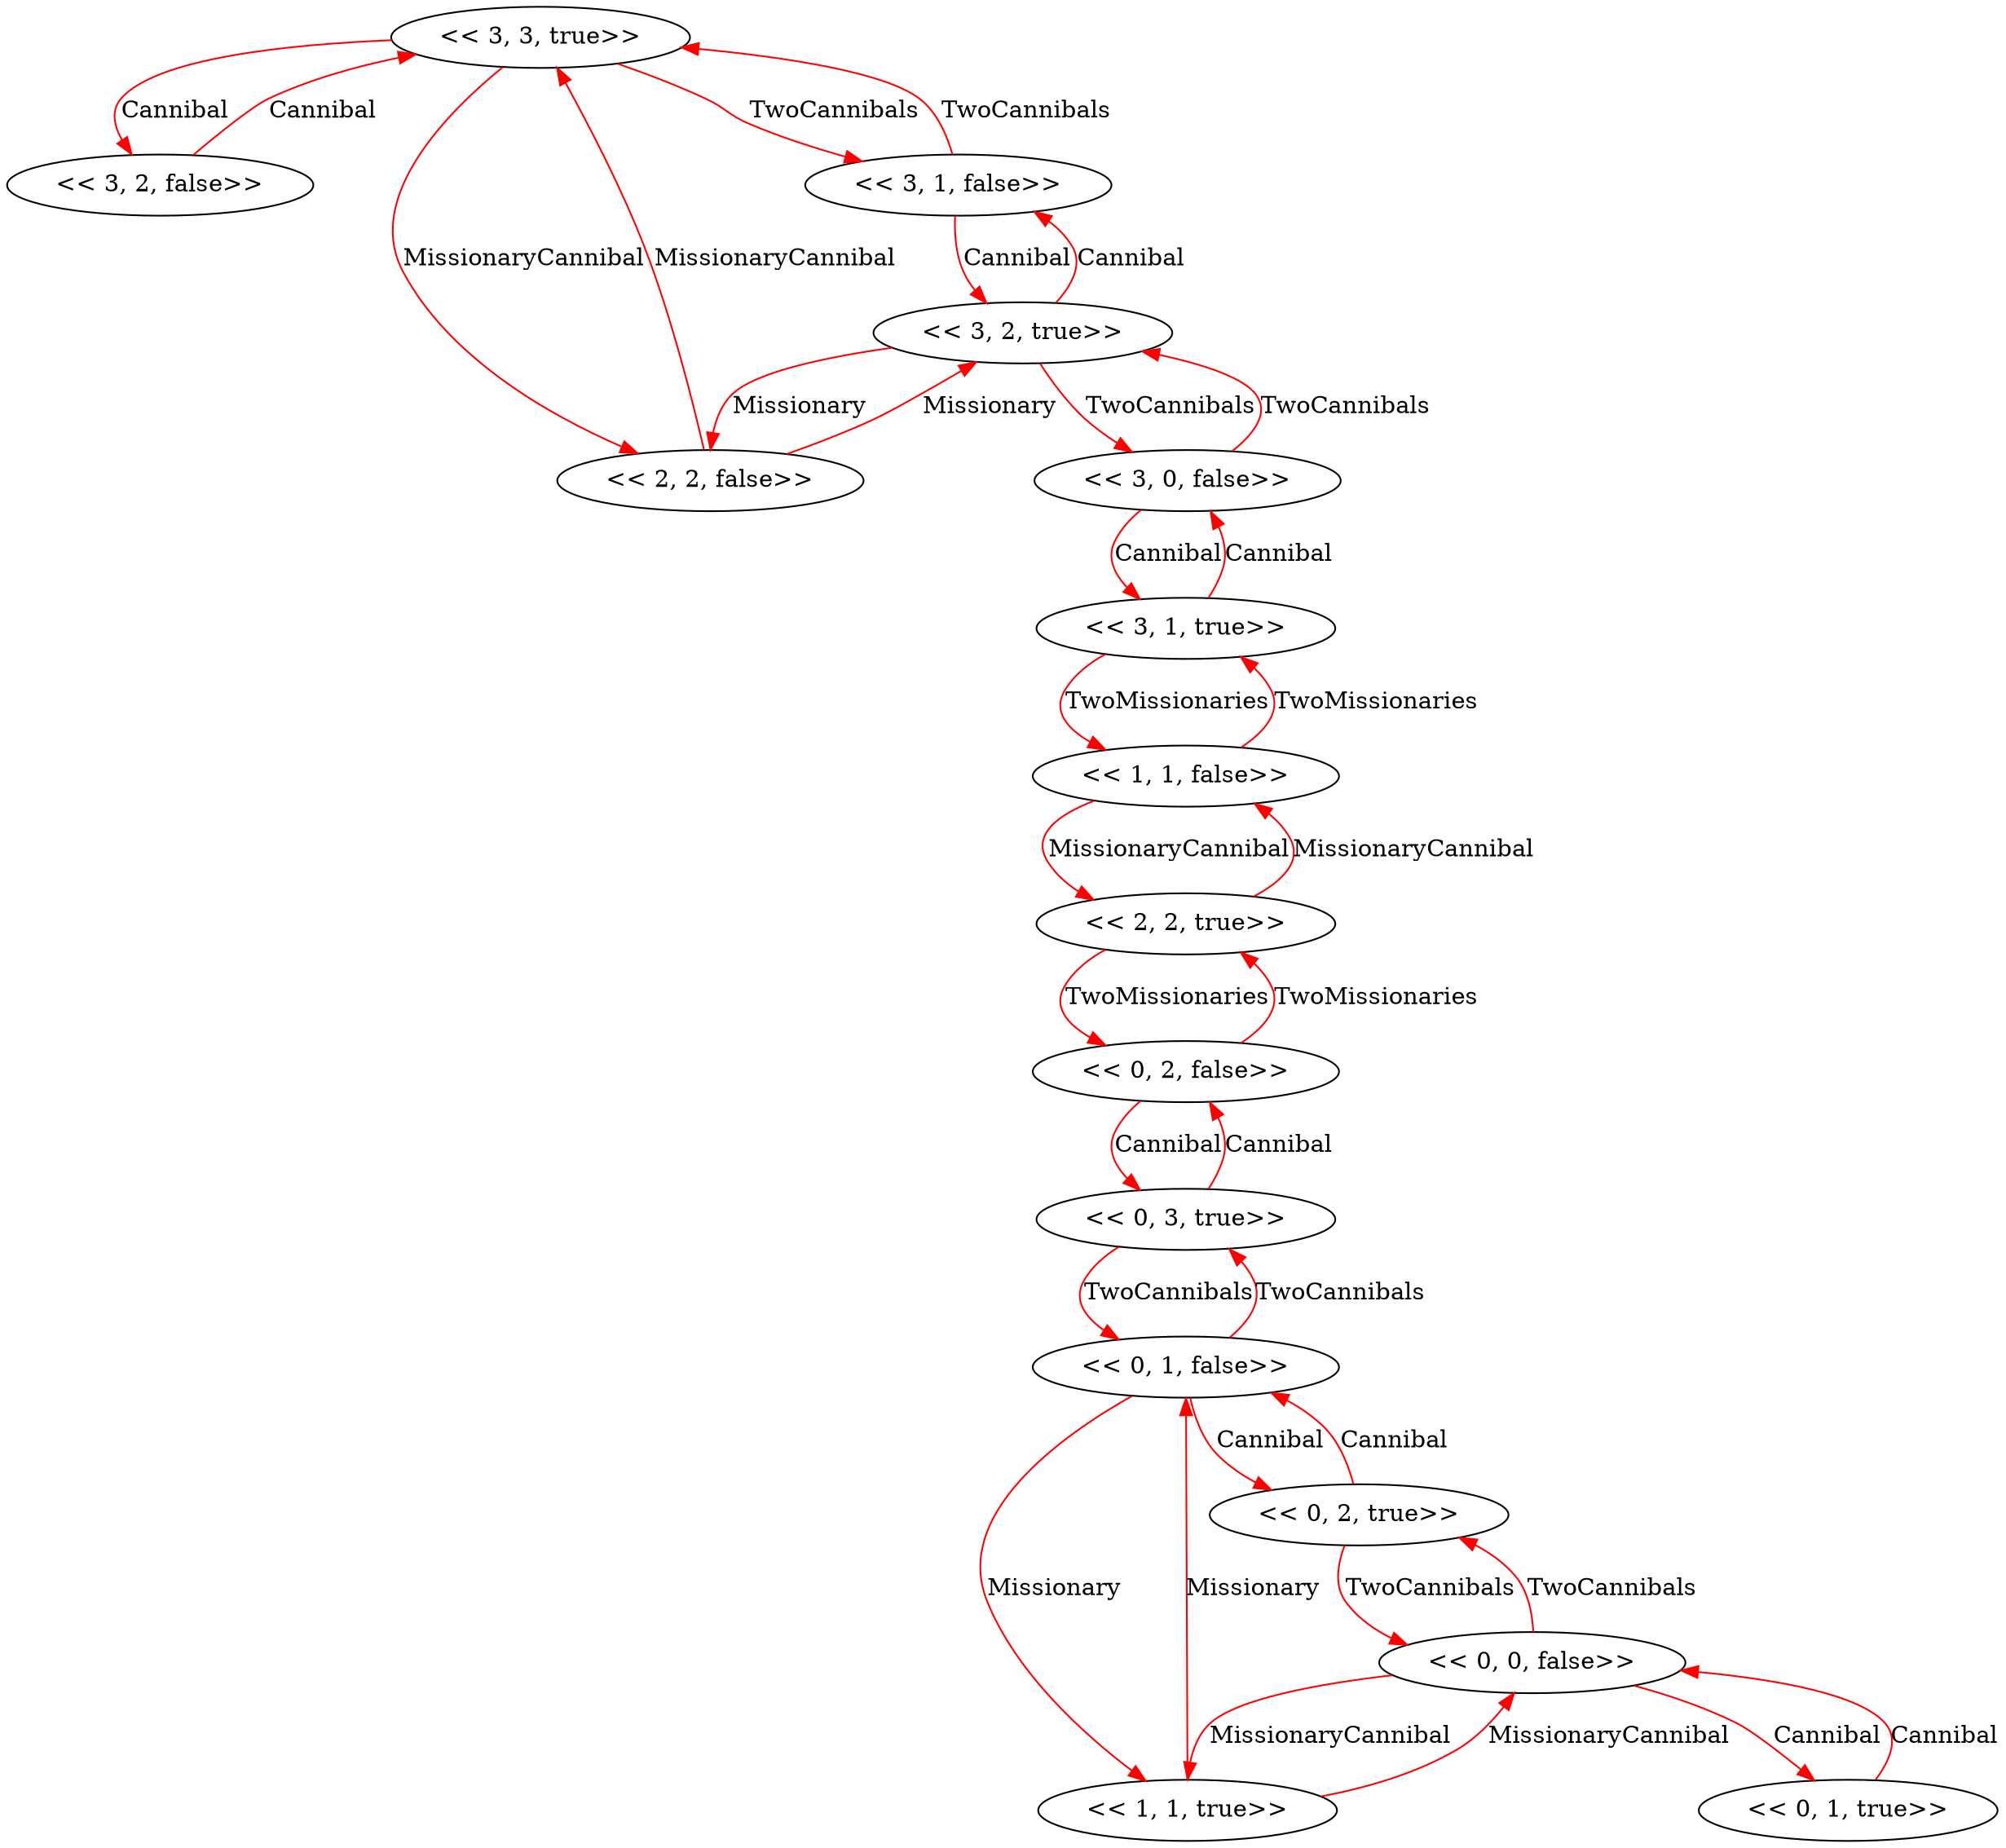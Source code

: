 digraph {
    331 [label="<< 3, 3, true>>", fillcolor=blue];
    320 [label="<< 3, 2, false>>", fillcolor=blue];
    331 -> 320 [label="Cannibal", color=red];
    310 [label="<< 3, 1, false>>", fillcolor=blue];
    331 -> 310 [label="TwoCannibals", color=red];
    220 [label="<< 2, 2, false>>", fillcolor=blue];
    331 -> 220 [label="MissionaryCannibal", color=red];
    331 [label="<< 3, 3, true>>", fillcolor=blue];
    320 -> 331 [label="Cannibal", color=red];
    321 [label="<< 3, 2, true>>", fillcolor=blue];
    310 -> 321 [label="Cannibal", color=red];
    331 [label="<< 3, 3, true>>", fillcolor=blue];
    310 -> 331 [label="TwoCannibals", color=red];
    321 [label="<< 3, 2, true>>", fillcolor=blue];
    220 -> 321 [label="Missionary", color=red];
    331 [label="<< 3, 3, true>>", fillcolor=blue];
    220 -> 331 [label="MissionaryCannibal", color=red];
    220 [label="<< 2, 2, false>>", fillcolor=blue];
    321 -> 220 [label="Missionary", color=red];
    310 [label="<< 3, 1, false>>", fillcolor=blue];
    321 -> 310 [label="Cannibal", color=red];
    300 [label="<< 3, 0, false>>", fillcolor=blue];
    321 -> 300 [label="TwoCannibals", color=red];
    311 [label="<< 3, 1, true>>", fillcolor=blue];
    300 -> 311 [label="Cannibal", color=red];
    321 [label="<< 3, 2, true>>", fillcolor=blue];
    300 -> 321 [label="TwoCannibals", color=red];
    300 [label="<< 3, 0, false>>", fillcolor=blue];
    311 -> 300 [label="Cannibal", color=red];
    110 [label="<< 1, 1, false>>", fillcolor=blue];
    311 -> 110 [label="TwoMissionaries", color=red];
    311 [label="<< 3, 1, true>>", fillcolor=blue];
    110 -> 311 [label="TwoMissionaries", color=red];
    221 [label="<< 2, 2, true>>", fillcolor=blue];
    110 -> 221 [label="MissionaryCannibal", color=red];
    020 [label="<< 0, 2, false>>", fillcolor=blue];
    221 -> 020 [label="TwoMissionaries", color=red];
    110 [label="<< 1, 1, false>>", fillcolor=blue];
    221 -> 110 [label="MissionaryCannibal", color=red];
    031 [label="<< 0, 3, true>>", fillcolor=blue];
    020 -> 031 [label="Cannibal", color=red];
    221 [label="<< 2, 2, true>>", fillcolor=blue];
    020 -> 221 [label="TwoMissionaries", color=red];
    020 [label="<< 0, 2, false>>", fillcolor=blue];
    031 -> 020 [label="Cannibal", color=red];
    010 [label="<< 0, 1, false>>", fillcolor=blue];
    031 -> 010 [label="TwoCannibals", color=red];
    111 [label="<< 1, 1, true>>", fillcolor=blue];
    010 -> 111 [label="Missionary", color=red];
    021 [label="<< 0, 2, true>>", fillcolor=blue];
    010 -> 021 [label="Cannibal", color=red];
    031 [label="<< 0, 3, true>>", fillcolor=blue];
    010 -> 031 [label="TwoCannibals", color=red];
    010 [label="<< 0, 1, false>>", fillcolor=blue];
    111 -> 010 [label="Missionary", color=red];
    000 [label="<< 0, 0, false>>", fillcolor=blue];
    111 -> 000 [label="MissionaryCannibal", color=red];
    010 [label="<< 0, 1, false>>", fillcolor=blue];
    021 -> 010 [label="Cannibal", color=red];
    000 [label="<< 0, 0, false>>", fillcolor=blue];
    021 -> 000 [label="TwoCannibals", color=red];
    011 [label="<< 0, 1, true>>", fillcolor=blue];
    000 -> 011 [label="Cannibal", color=red];
    021 [label="<< 0, 2, true>>", fillcolor=blue];
    000 -> 021 [label="TwoCannibals", color=red];
    111 [label="<< 1, 1, true>>", fillcolor=blue];
    000 -> 111 [label="MissionaryCannibal", color=red];
    000 [label="<< 0, 0, false>>", fillcolor=blue];
    011 -> 000 [label="Cannibal", color=red];
}